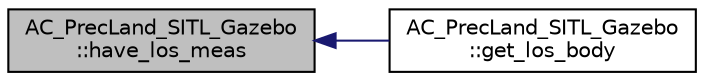 digraph "AC_PrecLand_SITL_Gazebo::have_los_meas"
{
 // INTERACTIVE_SVG=YES
  edge [fontname="Helvetica",fontsize="10",labelfontname="Helvetica",labelfontsize="10"];
  node [fontname="Helvetica",fontsize="10",shape=record];
  rankdir="LR";
  Node1 [label="AC_PrecLand_SITL_Gazebo\l::have_los_meas",height=0.2,width=0.4,color="black", fillcolor="grey75", style="filled", fontcolor="black"];
  Node1 -> Node2 [dir="back",color="midnightblue",fontsize="10",style="solid",fontname="Helvetica"];
  Node2 [label="AC_PrecLand_SITL_Gazebo\l::get_los_body",height=0.2,width=0.4,color="black", fillcolor="white", style="filled",URL="$classAC__PrecLand__SITL__Gazebo.html#a46b562bb53e46df9d9a7754f590758db"];
}
